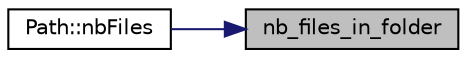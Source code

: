 digraph "nb_files_in_folder"
{
 // LATEX_PDF_SIZE
  edge [fontname="Helvetica",fontsize="10",labelfontname="Helvetica",labelfontsize="10"];
  node [fontname="Helvetica",fontsize="10",shape=record];
  rankdir="RL";
  Node1 [label="nb_files_in_folder",height=0.2,width=0.4,color="black", fillcolor="grey75", style="filled", fontcolor="black",tooltip=" "];
  Node1 -> Node2 [dir="back",color="midnightblue",fontsize="10",style="solid",fontname="Helvetica"];
  Node2 [label="Path::nbFiles",height=0.2,width=0.4,color="black", fillcolor="white", style="filled",URL="$class_path.html#a67161dbd774db3274fadc0c438b0cdf2",tooltip=" "];
}
